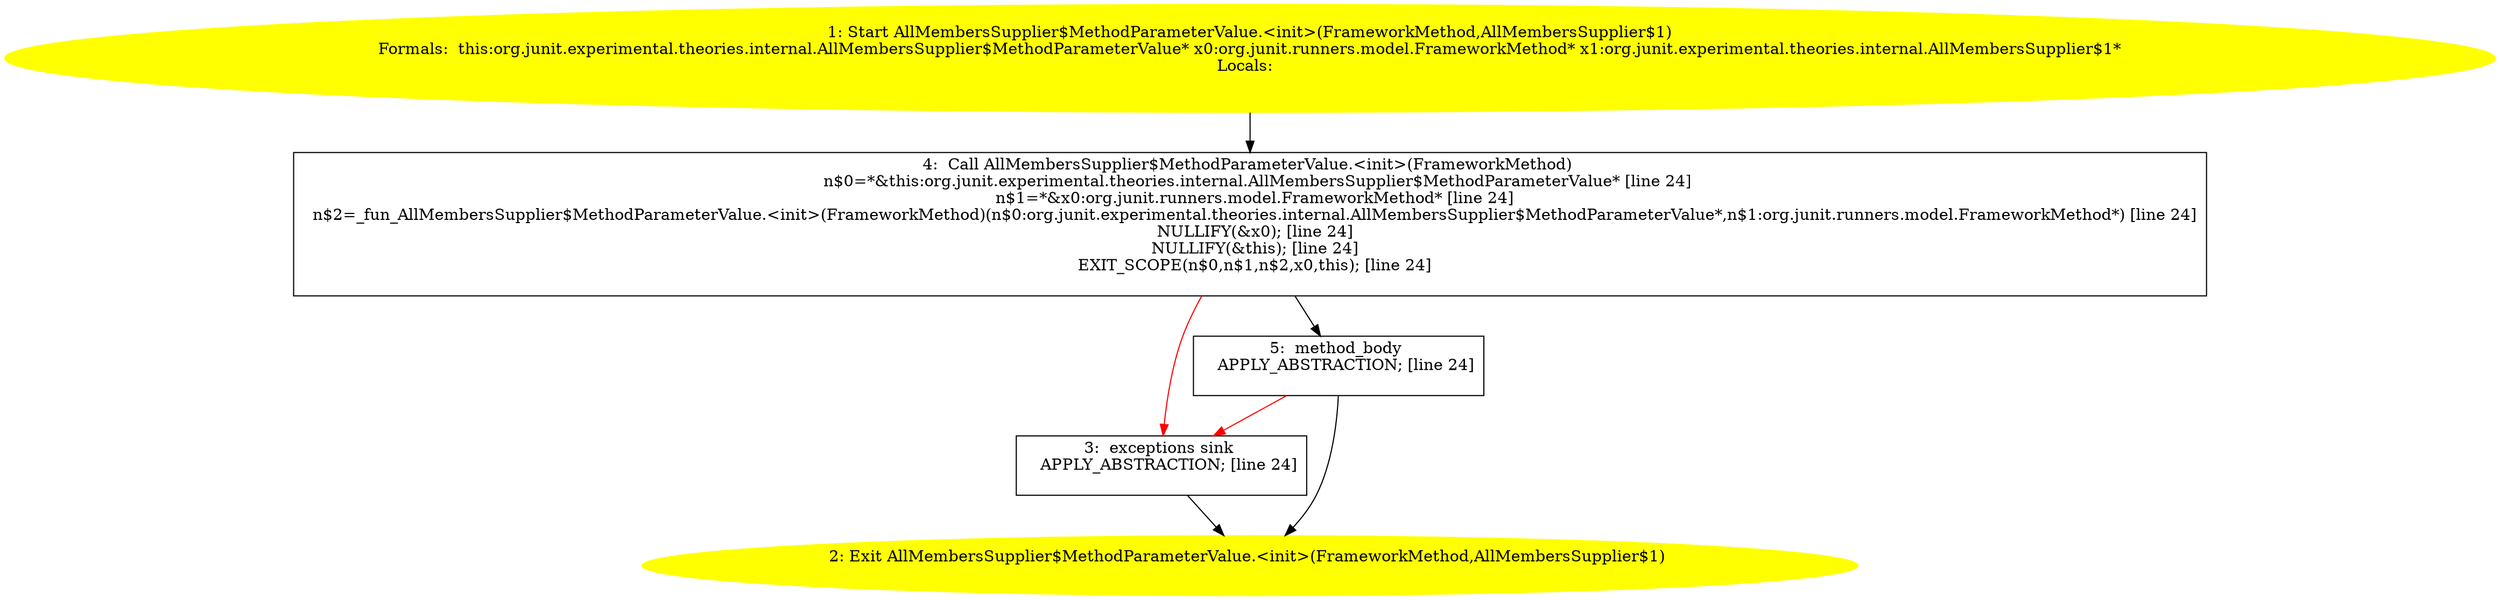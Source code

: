/* @generated */
digraph cfg {
"org.junit.experimental.theories.internal.AllMembersSupplier$MethodParameterValue.<init>(org.junit.ru.638bf7d92a8390556ee2e1f96cf41e17_1" [label="1: Start AllMembersSupplier$MethodParameterValue.<init>(FrameworkMethod,AllMembersSupplier$1)\nFormals:  this:org.junit.experimental.theories.internal.AllMembersSupplier$MethodParameterValue* x0:org.junit.runners.model.FrameworkMethod* x1:org.junit.experimental.theories.internal.AllMembersSupplier$1*\nLocals:  \n  " color=yellow style=filled]
	

	 "org.junit.experimental.theories.internal.AllMembersSupplier$MethodParameterValue.<init>(org.junit.ru.638bf7d92a8390556ee2e1f96cf41e17_1" -> "org.junit.experimental.theories.internal.AllMembersSupplier$MethodParameterValue.<init>(org.junit.ru.638bf7d92a8390556ee2e1f96cf41e17_4" ;
"org.junit.experimental.theories.internal.AllMembersSupplier$MethodParameterValue.<init>(org.junit.ru.638bf7d92a8390556ee2e1f96cf41e17_2" [label="2: Exit AllMembersSupplier$MethodParameterValue.<init>(FrameworkMethod,AllMembersSupplier$1) \n  " color=yellow style=filled]
	

"org.junit.experimental.theories.internal.AllMembersSupplier$MethodParameterValue.<init>(org.junit.ru.638bf7d92a8390556ee2e1f96cf41e17_3" [label="3:  exceptions sink \n   APPLY_ABSTRACTION; [line 24]\n " shape="box"]
	

	 "org.junit.experimental.theories.internal.AllMembersSupplier$MethodParameterValue.<init>(org.junit.ru.638bf7d92a8390556ee2e1f96cf41e17_3" -> "org.junit.experimental.theories.internal.AllMembersSupplier$MethodParameterValue.<init>(org.junit.ru.638bf7d92a8390556ee2e1f96cf41e17_2" ;
"org.junit.experimental.theories.internal.AllMembersSupplier$MethodParameterValue.<init>(org.junit.ru.638bf7d92a8390556ee2e1f96cf41e17_4" [label="4:  Call AllMembersSupplier$MethodParameterValue.<init>(FrameworkMethod) \n   n$0=*&this:org.junit.experimental.theories.internal.AllMembersSupplier$MethodParameterValue* [line 24]\n  n$1=*&x0:org.junit.runners.model.FrameworkMethod* [line 24]\n  n$2=_fun_AllMembersSupplier$MethodParameterValue.<init>(FrameworkMethod)(n$0:org.junit.experimental.theories.internal.AllMembersSupplier$MethodParameterValue*,n$1:org.junit.runners.model.FrameworkMethod*) [line 24]\n  NULLIFY(&x0); [line 24]\n  NULLIFY(&this); [line 24]\n  EXIT_SCOPE(n$0,n$1,n$2,x0,this); [line 24]\n " shape="box"]
	

	 "org.junit.experimental.theories.internal.AllMembersSupplier$MethodParameterValue.<init>(org.junit.ru.638bf7d92a8390556ee2e1f96cf41e17_4" -> "org.junit.experimental.theories.internal.AllMembersSupplier$MethodParameterValue.<init>(org.junit.ru.638bf7d92a8390556ee2e1f96cf41e17_5" ;
	 "org.junit.experimental.theories.internal.AllMembersSupplier$MethodParameterValue.<init>(org.junit.ru.638bf7d92a8390556ee2e1f96cf41e17_4" -> "org.junit.experimental.theories.internal.AllMembersSupplier$MethodParameterValue.<init>(org.junit.ru.638bf7d92a8390556ee2e1f96cf41e17_3" [color="red" ];
"org.junit.experimental.theories.internal.AllMembersSupplier$MethodParameterValue.<init>(org.junit.ru.638bf7d92a8390556ee2e1f96cf41e17_5" [label="5:  method_body \n   APPLY_ABSTRACTION; [line 24]\n " shape="box"]
	

	 "org.junit.experimental.theories.internal.AllMembersSupplier$MethodParameterValue.<init>(org.junit.ru.638bf7d92a8390556ee2e1f96cf41e17_5" -> "org.junit.experimental.theories.internal.AllMembersSupplier$MethodParameterValue.<init>(org.junit.ru.638bf7d92a8390556ee2e1f96cf41e17_2" ;
	 "org.junit.experimental.theories.internal.AllMembersSupplier$MethodParameterValue.<init>(org.junit.ru.638bf7d92a8390556ee2e1f96cf41e17_5" -> "org.junit.experimental.theories.internal.AllMembersSupplier$MethodParameterValue.<init>(org.junit.ru.638bf7d92a8390556ee2e1f96cf41e17_3" [color="red" ];
}
